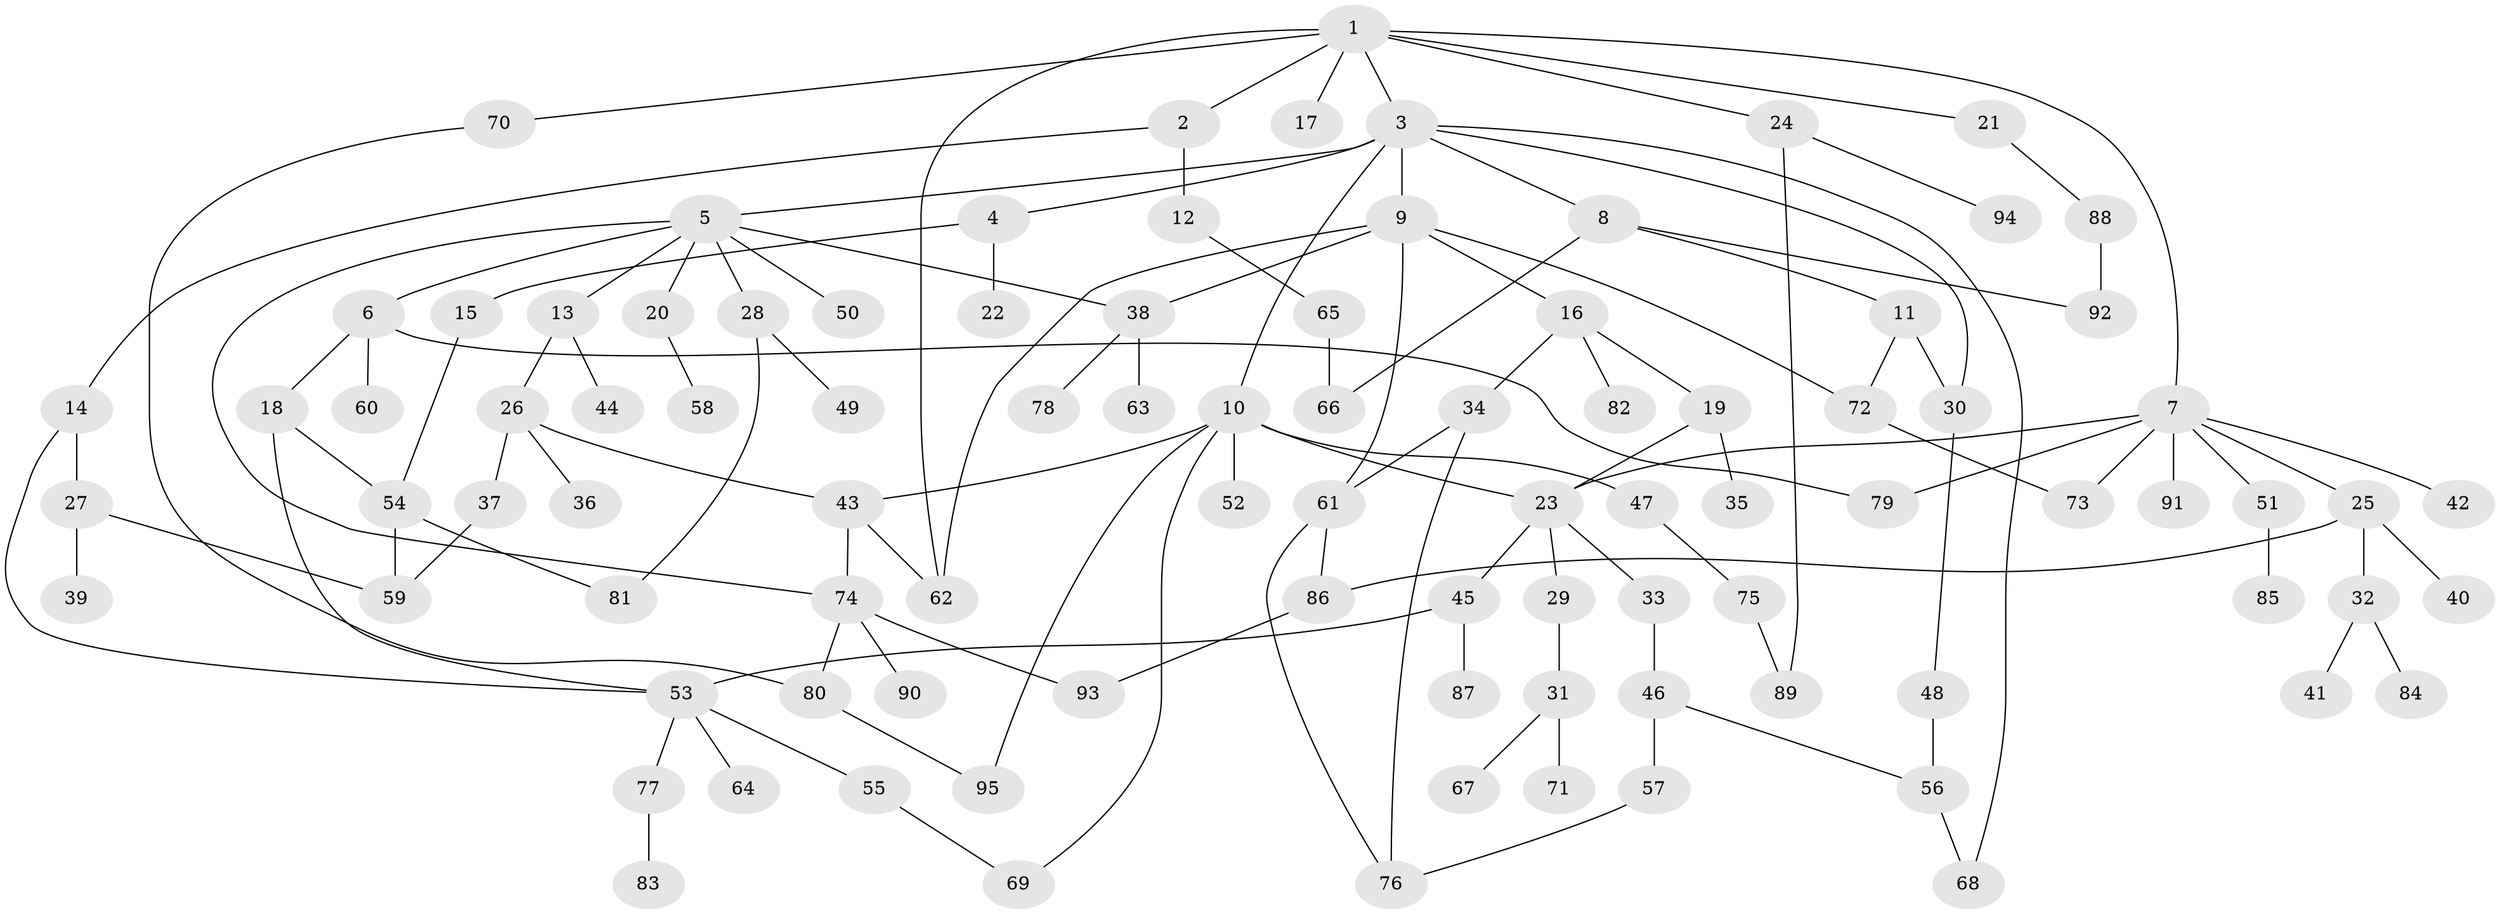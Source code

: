 // coarse degree distribution, {11: 0.03571428571428571, 2: 0.14285714285714285, 5: 0.07142857142857142, 12: 0.03571428571428571, 4: 0.07142857142857142, 9: 0.03571428571428571, 3: 0.17857142857142858, 7: 0.03571428571428571, 1: 0.35714285714285715, 6: 0.03571428571428571}
// Generated by graph-tools (version 1.1) at 2025/17/03/04/25 18:17:11]
// undirected, 95 vertices, 124 edges
graph export_dot {
graph [start="1"]
  node [color=gray90,style=filled];
  1;
  2;
  3;
  4;
  5;
  6;
  7;
  8;
  9;
  10;
  11;
  12;
  13;
  14;
  15;
  16;
  17;
  18;
  19;
  20;
  21;
  22;
  23;
  24;
  25;
  26;
  27;
  28;
  29;
  30;
  31;
  32;
  33;
  34;
  35;
  36;
  37;
  38;
  39;
  40;
  41;
  42;
  43;
  44;
  45;
  46;
  47;
  48;
  49;
  50;
  51;
  52;
  53;
  54;
  55;
  56;
  57;
  58;
  59;
  60;
  61;
  62;
  63;
  64;
  65;
  66;
  67;
  68;
  69;
  70;
  71;
  72;
  73;
  74;
  75;
  76;
  77;
  78;
  79;
  80;
  81;
  82;
  83;
  84;
  85;
  86;
  87;
  88;
  89;
  90;
  91;
  92;
  93;
  94;
  95;
  1 -- 2;
  1 -- 3;
  1 -- 7;
  1 -- 17;
  1 -- 21;
  1 -- 24;
  1 -- 70;
  1 -- 62;
  2 -- 12;
  2 -- 14;
  3 -- 4;
  3 -- 5;
  3 -- 8;
  3 -- 9;
  3 -- 10;
  3 -- 68;
  3 -- 30;
  4 -- 15;
  4 -- 22;
  5 -- 6;
  5 -- 13;
  5 -- 20;
  5 -- 28;
  5 -- 38;
  5 -- 50;
  5 -- 74;
  6 -- 18;
  6 -- 60;
  6 -- 79;
  7 -- 23;
  7 -- 25;
  7 -- 42;
  7 -- 51;
  7 -- 73;
  7 -- 91;
  7 -- 79;
  8 -- 11;
  8 -- 66;
  8 -- 92;
  9 -- 16;
  9 -- 62;
  9 -- 72;
  9 -- 61;
  9 -- 38;
  10 -- 43;
  10 -- 47;
  10 -- 52;
  10 -- 69;
  10 -- 95;
  10 -- 23;
  11 -- 30;
  11 -- 72;
  12 -- 65;
  13 -- 26;
  13 -- 44;
  14 -- 27;
  14 -- 53;
  15 -- 54;
  16 -- 19;
  16 -- 34;
  16 -- 82;
  18 -- 54;
  18 -- 53;
  19 -- 35;
  19 -- 23;
  20 -- 58;
  21 -- 88;
  23 -- 29;
  23 -- 33;
  23 -- 45;
  24 -- 89;
  24 -- 94;
  25 -- 32;
  25 -- 40;
  25 -- 86;
  26 -- 36;
  26 -- 37;
  26 -- 43;
  27 -- 39;
  27 -- 59;
  28 -- 49;
  28 -- 81;
  29 -- 31;
  30 -- 48;
  31 -- 67;
  31 -- 71;
  32 -- 41;
  32 -- 84;
  33 -- 46;
  34 -- 61;
  34 -- 76;
  37 -- 59;
  38 -- 63;
  38 -- 78;
  43 -- 74;
  43 -- 62;
  45 -- 53;
  45 -- 87;
  46 -- 57;
  46 -- 56;
  47 -- 75;
  48 -- 56;
  51 -- 85;
  53 -- 55;
  53 -- 64;
  53 -- 77;
  54 -- 81;
  54 -- 59;
  55 -- 69;
  56 -- 68;
  57 -- 76;
  61 -- 76;
  61 -- 86;
  65 -- 66;
  70 -- 80;
  72 -- 73;
  74 -- 90;
  74 -- 93;
  74 -- 80;
  75 -- 89;
  77 -- 83;
  80 -- 95;
  86 -- 93;
  88 -- 92;
}
